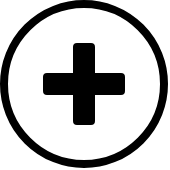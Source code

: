 <mxfile version="22.1.8" type="device">
  <diagram id="J2OuSg8uE9UjYtb7iVZ3" name="Seite-1">
    <mxGraphModel dx="1226" dy="206" grid="1" gridSize="10" guides="1" tooltips="1" connect="1" arrows="1" fold="1" page="1" pageScale="1" pageWidth="827" pageHeight="1169" math="0" shadow="0">
      <root>
        <mxCell id="0" />
        <mxCell id="1" parent="0" />
        <mxCell id="NyvbNqOBbbY81mGbEyaF-1" value="" style="ellipse;whiteSpace=wrap;html=1;aspect=fixed;strokeWidth=4;" vertex="1" parent="1">
          <mxGeometry x="-520" y="820" width="80" height="80" as="geometry" />
        </mxCell>
        <mxCell id="NyvbNqOBbbY81mGbEyaF-3" value="" style="rounded=1;whiteSpace=wrap;html=1;fillColor=#000000;" vertex="1" parent="1">
          <mxGeometry x="-500" y="855" width="40" height="10" as="geometry" />
        </mxCell>
        <mxCell id="NyvbNqOBbbY81mGbEyaF-4" value="" style="rounded=1;whiteSpace=wrap;html=1;fillColor=#000000;rotation=-90;" vertex="1" parent="1">
          <mxGeometry x="-500" y="855" width="40" height="10" as="geometry" />
        </mxCell>
      </root>
    </mxGraphModel>
  </diagram>
</mxfile>
